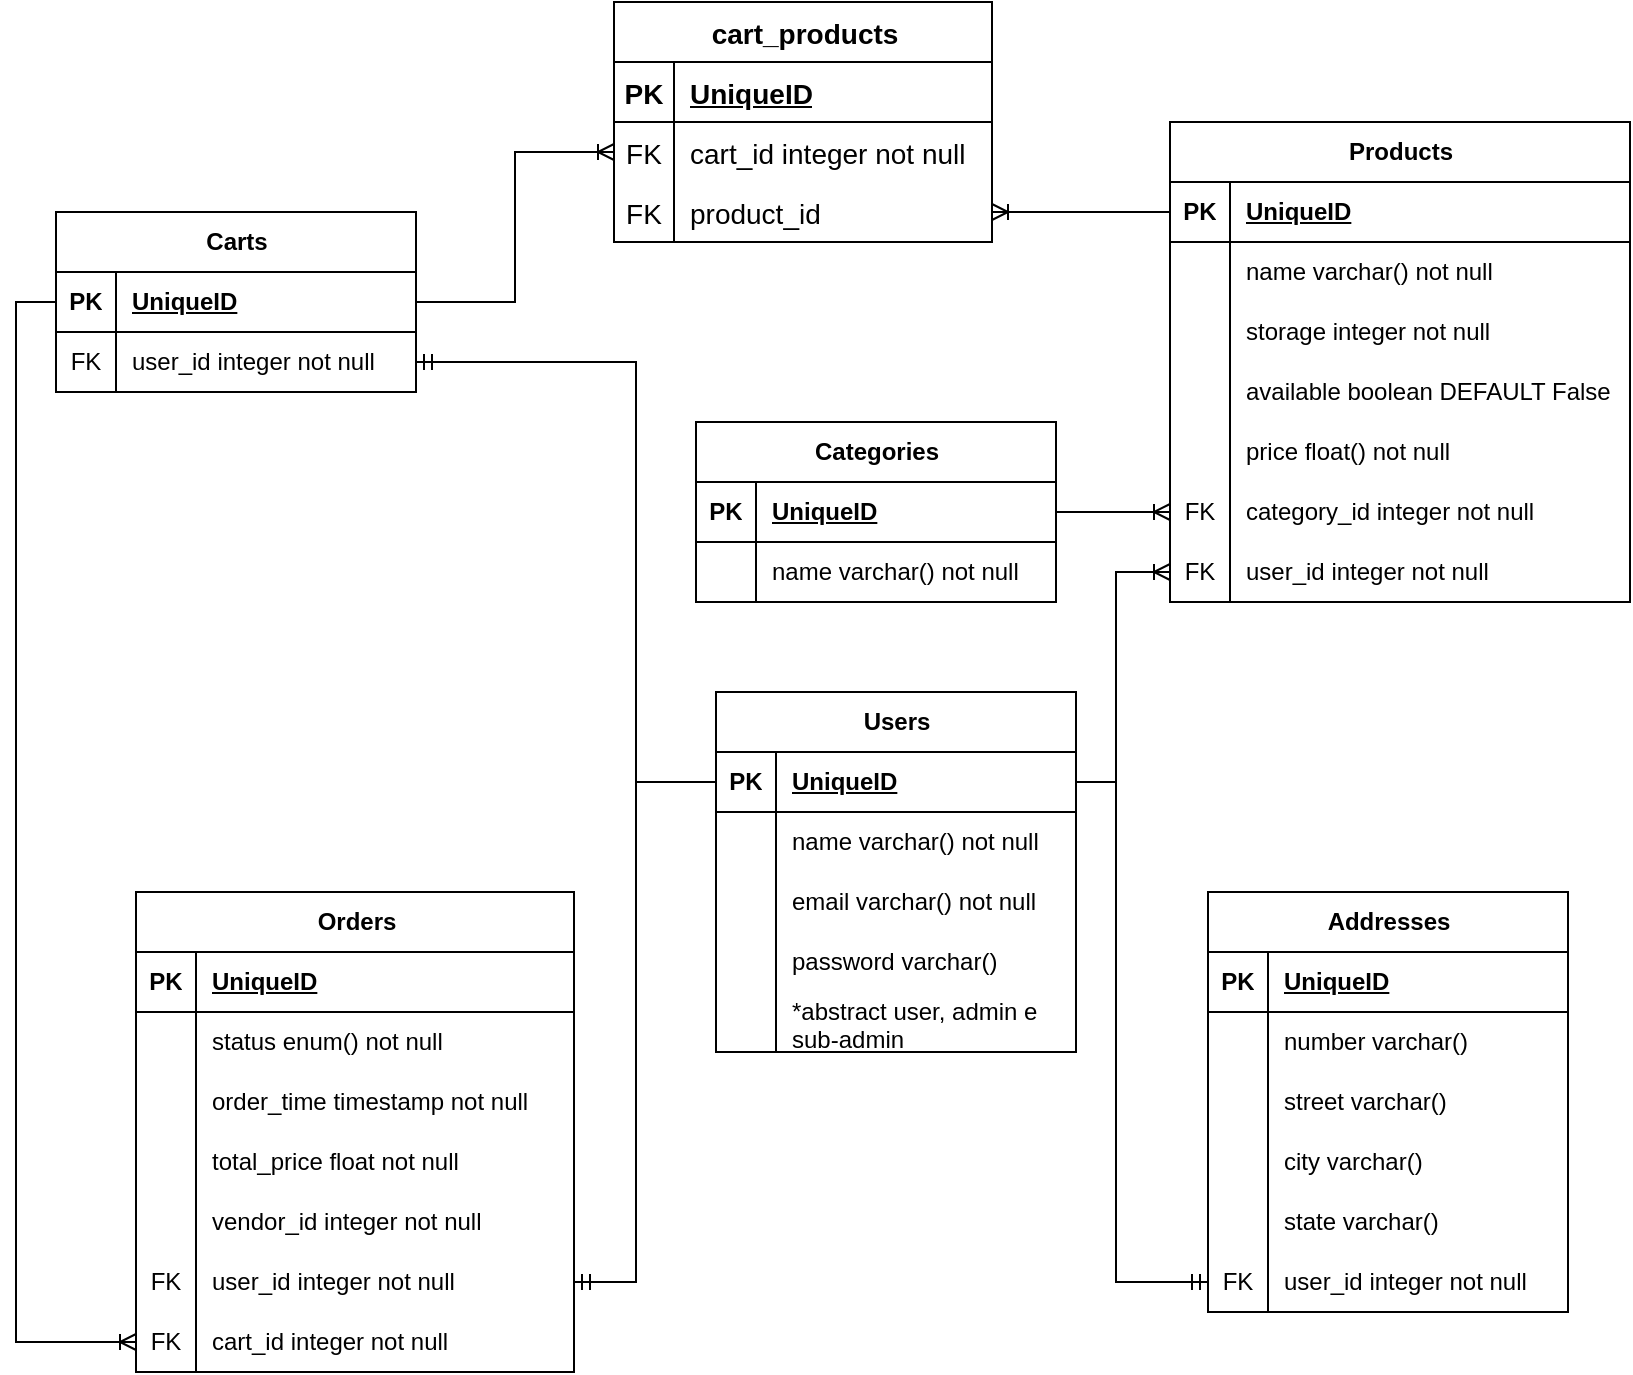 <mxfile version="21.2.7" type="device">
  <diagram name="Página-1" id="qVkABKUe5ZmZJh2U13EK">
    <mxGraphModel dx="1394" dy="766" grid="1" gridSize="10" guides="1" tooltips="1" connect="1" arrows="1" fold="1" page="1" pageScale="1" pageWidth="827" pageHeight="1169" math="0" shadow="0">
      <root>
        <mxCell id="0" />
        <mxCell id="1" parent="0" />
        <mxCell id="4LNvfwL8H2unWE9mt-bI-2" value="Carts" style="shape=table;startSize=30;container=1;collapsible=1;childLayout=tableLayout;fixedRows=1;rowLines=0;fontStyle=1;align=center;resizeLast=1;html=1;" parent="1" vertex="1">
          <mxGeometry x="40" y="210" width="180" height="90" as="geometry">
            <mxRectangle x="50" y="80" width="60" height="30" as="alternateBounds" />
          </mxGeometry>
        </mxCell>
        <mxCell id="4LNvfwL8H2unWE9mt-bI-3" value="" style="shape=tableRow;horizontal=0;startSize=0;swimlaneHead=0;swimlaneBody=0;fillColor=none;collapsible=0;dropTarget=0;points=[[0,0.5],[1,0.5]];portConstraint=eastwest;top=0;left=0;right=0;bottom=1;" parent="4LNvfwL8H2unWE9mt-bI-2" vertex="1">
          <mxGeometry y="30" width="180" height="30" as="geometry" />
        </mxCell>
        <mxCell id="4LNvfwL8H2unWE9mt-bI-4" value="PK" style="shape=partialRectangle;connectable=0;fillColor=none;top=0;left=0;bottom=0;right=0;fontStyle=1;overflow=hidden;whiteSpace=wrap;html=1;" parent="4LNvfwL8H2unWE9mt-bI-3" vertex="1">
          <mxGeometry width="30" height="30" as="geometry">
            <mxRectangle width="30" height="30" as="alternateBounds" />
          </mxGeometry>
        </mxCell>
        <mxCell id="4LNvfwL8H2unWE9mt-bI-5" value="UniqueID" style="shape=partialRectangle;connectable=0;fillColor=none;top=0;left=0;bottom=0;right=0;align=left;spacingLeft=6;fontStyle=5;overflow=hidden;whiteSpace=wrap;html=1;" parent="4LNvfwL8H2unWE9mt-bI-3" vertex="1">
          <mxGeometry x="30" width="150" height="30" as="geometry">
            <mxRectangle width="150" height="30" as="alternateBounds" />
          </mxGeometry>
        </mxCell>
        <mxCell id="4LNvfwL8H2unWE9mt-bI-9" value="" style="shape=tableRow;horizontal=0;startSize=0;swimlaneHead=0;swimlaneBody=0;fillColor=none;collapsible=0;dropTarget=0;points=[[0,0.5],[1,0.5]];portConstraint=eastwest;top=0;left=0;right=0;bottom=0;" parent="4LNvfwL8H2unWE9mt-bI-2" vertex="1">
          <mxGeometry y="60" width="180" height="30" as="geometry" />
        </mxCell>
        <mxCell id="4LNvfwL8H2unWE9mt-bI-10" value="FK" style="shape=partialRectangle;connectable=0;fillColor=none;top=0;left=0;bottom=0;right=0;editable=1;overflow=hidden;whiteSpace=wrap;html=1;" parent="4LNvfwL8H2unWE9mt-bI-9" vertex="1">
          <mxGeometry width="30" height="30" as="geometry">
            <mxRectangle width="30" height="30" as="alternateBounds" />
          </mxGeometry>
        </mxCell>
        <mxCell id="4LNvfwL8H2unWE9mt-bI-11" value="user_id integer not null" style="shape=partialRectangle;connectable=0;fillColor=none;top=0;left=0;bottom=0;right=0;align=left;spacingLeft=6;overflow=hidden;whiteSpace=wrap;html=1;" parent="4LNvfwL8H2unWE9mt-bI-9" vertex="1">
          <mxGeometry x="30" width="150" height="30" as="geometry">
            <mxRectangle width="150" height="30" as="alternateBounds" />
          </mxGeometry>
        </mxCell>
        <mxCell id="4LNvfwL8H2unWE9mt-bI-15" value="Products" style="shape=table;startSize=30;container=1;collapsible=1;childLayout=tableLayout;fixedRows=1;rowLines=0;fontStyle=1;align=center;resizeLast=1;html=1;" parent="1" vertex="1">
          <mxGeometry x="597" y="165" width="230" height="240" as="geometry">
            <mxRectangle x="599" y="30" width="90" height="30" as="alternateBounds" />
          </mxGeometry>
        </mxCell>
        <mxCell id="4LNvfwL8H2unWE9mt-bI-16" value="" style="shape=tableRow;horizontal=0;startSize=0;swimlaneHead=0;swimlaneBody=0;fillColor=none;collapsible=0;dropTarget=0;points=[[0,0.5],[1,0.5]];portConstraint=eastwest;top=0;left=0;right=0;bottom=1;" parent="4LNvfwL8H2unWE9mt-bI-15" vertex="1">
          <mxGeometry y="30" width="230" height="30" as="geometry" />
        </mxCell>
        <mxCell id="4LNvfwL8H2unWE9mt-bI-17" value="PK" style="shape=partialRectangle;connectable=0;fillColor=none;top=0;left=0;bottom=0;right=0;fontStyle=1;overflow=hidden;whiteSpace=wrap;html=1;" parent="4LNvfwL8H2unWE9mt-bI-16" vertex="1">
          <mxGeometry width="30" height="30" as="geometry">
            <mxRectangle width="30" height="30" as="alternateBounds" />
          </mxGeometry>
        </mxCell>
        <mxCell id="4LNvfwL8H2unWE9mt-bI-18" value="UniqueID" style="shape=partialRectangle;connectable=0;fillColor=none;top=0;left=0;bottom=0;right=0;align=left;spacingLeft=6;fontStyle=5;overflow=hidden;whiteSpace=wrap;html=1;" parent="4LNvfwL8H2unWE9mt-bI-16" vertex="1">
          <mxGeometry x="30" width="200" height="30" as="geometry">
            <mxRectangle width="200" height="30" as="alternateBounds" />
          </mxGeometry>
        </mxCell>
        <mxCell id="4LNvfwL8H2unWE9mt-bI-19" value="" style="shape=tableRow;horizontal=0;startSize=0;swimlaneHead=0;swimlaneBody=0;fillColor=none;collapsible=0;dropTarget=0;points=[[0,0.5],[1,0.5]];portConstraint=eastwest;top=0;left=0;right=0;bottom=0;" parent="4LNvfwL8H2unWE9mt-bI-15" vertex="1">
          <mxGeometry y="60" width="230" height="30" as="geometry" />
        </mxCell>
        <mxCell id="4LNvfwL8H2unWE9mt-bI-20" value="" style="shape=partialRectangle;connectable=0;fillColor=none;top=0;left=0;bottom=0;right=0;editable=1;overflow=hidden;whiteSpace=wrap;html=1;" parent="4LNvfwL8H2unWE9mt-bI-19" vertex="1">
          <mxGeometry width="30" height="30" as="geometry">
            <mxRectangle width="30" height="30" as="alternateBounds" />
          </mxGeometry>
        </mxCell>
        <mxCell id="4LNvfwL8H2unWE9mt-bI-21" value="name varchar() not null" style="shape=partialRectangle;connectable=0;fillColor=none;top=0;left=0;bottom=0;right=0;align=left;spacingLeft=6;overflow=hidden;whiteSpace=wrap;html=1;" parent="4LNvfwL8H2unWE9mt-bI-19" vertex="1">
          <mxGeometry x="30" width="200" height="30" as="geometry">
            <mxRectangle width="200" height="30" as="alternateBounds" />
          </mxGeometry>
        </mxCell>
        <mxCell id="4LNvfwL8H2unWE9mt-bI-25" value="" style="shape=tableRow;horizontal=0;startSize=0;swimlaneHead=0;swimlaneBody=0;fillColor=none;collapsible=0;dropTarget=0;points=[[0,0.5],[1,0.5]];portConstraint=eastwest;top=0;left=0;right=0;bottom=0;" parent="4LNvfwL8H2unWE9mt-bI-15" vertex="1">
          <mxGeometry y="90" width="230" height="30" as="geometry" />
        </mxCell>
        <mxCell id="4LNvfwL8H2unWE9mt-bI-26" value="" style="shape=partialRectangle;connectable=0;fillColor=none;top=0;left=0;bottom=0;right=0;editable=1;overflow=hidden;whiteSpace=wrap;html=1;" parent="4LNvfwL8H2unWE9mt-bI-25" vertex="1">
          <mxGeometry width="30" height="30" as="geometry">
            <mxRectangle width="30" height="30" as="alternateBounds" />
          </mxGeometry>
        </mxCell>
        <mxCell id="4LNvfwL8H2unWE9mt-bI-27" value="storage integer not null" style="shape=partialRectangle;connectable=0;fillColor=none;top=0;left=0;bottom=0;right=0;align=left;spacingLeft=6;overflow=hidden;whiteSpace=wrap;html=1;" parent="4LNvfwL8H2unWE9mt-bI-25" vertex="1">
          <mxGeometry x="30" width="200" height="30" as="geometry">
            <mxRectangle width="200" height="30" as="alternateBounds" />
          </mxGeometry>
        </mxCell>
        <mxCell id="4LNvfwL8H2unWE9mt-bI-96" value="" style="shape=tableRow;horizontal=0;startSize=0;swimlaneHead=0;swimlaneBody=0;fillColor=none;collapsible=0;dropTarget=0;points=[[0,0.5],[1,0.5]];portConstraint=eastwest;top=0;left=0;right=0;bottom=0;" parent="4LNvfwL8H2unWE9mt-bI-15" vertex="1">
          <mxGeometry y="120" width="230" height="30" as="geometry" />
        </mxCell>
        <mxCell id="4LNvfwL8H2unWE9mt-bI-97" value="" style="shape=partialRectangle;connectable=0;fillColor=none;top=0;left=0;bottom=0;right=0;editable=1;overflow=hidden;whiteSpace=wrap;html=1;" parent="4LNvfwL8H2unWE9mt-bI-96" vertex="1">
          <mxGeometry width="30" height="30" as="geometry">
            <mxRectangle width="30" height="30" as="alternateBounds" />
          </mxGeometry>
        </mxCell>
        <mxCell id="4LNvfwL8H2unWE9mt-bI-98" value="available boolean DEFAULT False" style="shape=partialRectangle;connectable=0;fillColor=none;top=0;left=0;bottom=0;right=0;align=left;spacingLeft=6;overflow=hidden;whiteSpace=wrap;html=1;" parent="4LNvfwL8H2unWE9mt-bI-96" vertex="1">
          <mxGeometry x="30" width="200" height="30" as="geometry">
            <mxRectangle width="200" height="30" as="alternateBounds" />
          </mxGeometry>
        </mxCell>
        <mxCell id="4LNvfwL8H2unWE9mt-bI-149" value="" style="shape=tableRow;horizontal=0;startSize=0;swimlaneHead=0;swimlaneBody=0;fillColor=none;collapsible=0;dropTarget=0;points=[[0,0.5],[1,0.5]];portConstraint=eastwest;top=0;left=0;right=0;bottom=0;" parent="4LNvfwL8H2unWE9mt-bI-15" vertex="1">
          <mxGeometry y="150" width="230" height="30" as="geometry" />
        </mxCell>
        <mxCell id="4LNvfwL8H2unWE9mt-bI-150" value="" style="shape=partialRectangle;connectable=0;fillColor=none;top=0;left=0;bottom=0;right=0;editable=1;overflow=hidden;whiteSpace=wrap;html=1;" parent="4LNvfwL8H2unWE9mt-bI-149" vertex="1">
          <mxGeometry width="30" height="30" as="geometry">
            <mxRectangle width="30" height="30" as="alternateBounds" />
          </mxGeometry>
        </mxCell>
        <mxCell id="4LNvfwL8H2unWE9mt-bI-151" value="price float() not null" style="shape=partialRectangle;connectable=0;fillColor=none;top=0;left=0;bottom=0;right=0;align=left;spacingLeft=6;overflow=hidden;whiteSpace=wrap;html=1;" parent="4LNvfwL8H2unWE9mt-bI-149" vertex="1">
          <mxGeometry x="30" width="200" height="30" as="geometry">
            <mxRectangle width="200" height="30" as="alternateBounds" />
          </mxGeometry>
        </mxCell>
        <mxCell id="4LNvfwL8H2unWE9mt-bI-22" value="" style="shape=tableRow;horizontal=0;startSize=0;swimlaneHead=0;swimlaneBody=0;fillColor=none;collapsible=0;dropTarget=0;points=[[0,0.5],[1,0.5]];portConstraint=eastwest;top=0;left=0;right=0;bottom=0;" parent="4LNvfwL8H2unWE9mt-bI-15" vertex="1">
          <mxGeometry y="180" width="230" height="30" as="geometry" />
        </mxCell>
        <mxCell id="4LNvfwL8H2unWE9mt-bI-23" value="FK" style="shape=partialRectangle;connectable=0;fillColor=none;top=0;left=0;bottom=0;right=0;editable=1;overflow=hidden;whiteSpace=wrap;html=1;" parent="4LNvfwL8H2unWE9mt-bI-22" vertex="1">
          <mxGeometry width="30" height="30" as="geometry">
            <mxRectangle width="30" height="30" as="alternateBounds" />
          </mxGeometry>
        </mxCell>
        <mxCell id="4LNvfwL8H2unWE9mt-bI-24" value="category_id integer not null" style="shape=partialRectangle;connectable=0;fillColor=none;top=0;left=0;bottom=0;right=0;align=left;spacingLeft=6;overflow=hidden;whiteSpace=wrap;html=1;" parent="4LNvfwL8H2unWE9mt-bI-22" vertex="1">
          <mxGeometry x="30" width="200" height="30" as="geometry">
            <mxRectangle width="200" height="30" as="alternateBounds" />
          </mxGeometry>
        </mxCell>
        <mxCell id="4LNvfwL8H2unWE9mt-bI-102" value="" style="shape=tableRow;horizontal=0;startSize=0;swimlaneHead=0;swimlaneBody=0;fillColor=none;collapsible=0;dropTarget=0;points=[[0,0.5],[1,0.5]];portConstraint=eastwest;top=0;left=0;right=0;bottom=0;" parent="4LNvfwL8H2unWE9mt-bI-15" vertex="1">
          <mxGeometry y="210" width="230" height="30" as="geometry" />
        </mxCell>
        <mxCell id="4LNvfwL8H2unWE9mt-bI-103" value="FK" style="shape=partialRectangle;connectable=0;fillColor=none;top=0;left=0;bottom=0;right=0;editable=1;overflow=hidden;whiteSpace=wrap;html=1;" parent="4LNvfwL8H2unWE9mt-bI-102" vertex="1">
          <mxGeometry width="30" height="30" as="geometry">
            <mxRectangle width="30" height="30" as="alternateBounds" />
          </mxGeometry>
        </mxCell>
        <mxCell id="4LNvfwL8H2unWE9mt-bI-104" value="user_id integer not null" style="shape=partialRectangle;connectable=0;fillColor=none;top=0;left=0;bottom=0;right=0;align=left;spacingLeft=6;overflow=hidden;whiteSpace=wrap;html=1;" parent="4LNvfwL8H2unWE9mt-bI-102" vertex="1">
          <mxGeometry x="30" width="200" height="30" as="geometry">
            <mxRectangle width="200" height="30" as="alternateBounds" />
          </mxGeometry>
        </mxCell>
        <mxCell id="4LNvfwL8H2unWE9mt-bI-28" value="Orders" style="shape=table;startSize=30;container=1;collapsible=1;childLayout=tableLayout;fixedRows=1;rowLines=0;fontStyle=1;align=center;resizeLast=1;html=1;" parent="1" vertex="1">
          <mxGeometry x="80" y="550" width="219" height="240" as="geometry" />
        </mxCell>
        <mxCell id="4LNvfwL8H2unWE9mt-bI-29" value="" style="shape=tableRow;horizontal=0;startSize=0;swimlaneHead=0;swimlaneBody=0;fillColor=none;collapsible=0;dropTarget=0;points=[[0,0.5],[1,0.5]];portConstraint=eastwest;top=0;left=0;right=0;bottom=1;" parent="4LNvfwL8H2unWE9mt-bI-28" vertex="1">
          <mxGeometry y="30" width="219" height="30" as="geometry" />
        </mxCell>
        <mxCell id="4LNvfwL8H2unWE9mt-bI-30" value="PK" style="shape=partialRectangle;connectable=0;fillColor=none;top=0;left=0;bottom=0;right=0;fontStyle=1;overflow=hidden;whiteSpace=wrap;html=1;" parent="4LNvfwL8H2unWE9mt-bI-29" vertex="1">
          <mxGeometry width="30" height="30" as="geometry">
            <mxRectangle width="30" height="30" as="alternateBounds" />
          </mxGeometry>
        </mxCell>
        <mxCell id="4LNvfwL8H2unWE9mt-bI-31" value="UniqueID" style="shape=partialRectangle;connectable=0;fillColor=none;top=0;left=0;bottom=0;right=0;align=left;spacingLeft=6;fontStyle=5;overflow=hidden;whiteSpace=wrap;html=1;" parent="4LNvfwL8H2unWE9mt-bI-29" vertex="1">
          <mxGeometry x="30" width="189" height="30" as="geometry">
            <mxRectangle width="189" height="30" as="alternateBounds" />
          </mxGeometry>
        </mxCell>
        <mxCell id="4LNvfwL8H2unWE9mt-bI-32" value="" style="shape=tableRow;horizontal=0;startSize=0;swimlaneHead=0;swimlaneBody=0;fillColor=none;collapsible=0;dropTarget=0;points=[[0,0.5],[1,0.5]];portConstraint=eastwest;top=0;left=0;right=0;bottom=0;" parent="4LNvfwL8H2unWE9mt-bI-28" vertex="1">
          <mxGeometry y="60" width="219" height="30" as="geometry" />
        </mxCell>
        <mxCell id="4LNvfwL8H2unWE9mt-bI-33" value="" style="shape=partialRectangle;connectable=0;fillColor=none;top=0;left=0;bottom=0;right=0;editable=1;overflow=hidden;whiteSpace=wrap;html=1;" parent="4LNvfwL8H2unWE9mt-bI-32" vertex="1">
          <mxGeometry width="30" height="30" as="geometry">
            <mxRectangle width="30" height="30" as="alternateBounds" />
          </mxGeometry>
        </mxCell>
        <mxCell id="4LNvfwL8H2unWE9mt-bI-34" value="status enum() not null" style="shape=partialRectangle;connectable=0;fillColor=none;top=0;left=0;bottom=0;right=0;align=left;spacingLeft=6;overflow=hidden;whiteSpace=wrap;html=1;" parent="4LNvfwL8H2unWE9mt-bI-32" vertex="1">
          <mxGeometry x="30" width="189" height="30" as="geometry">
            <mxRectangle width="189" height="30" as="alternateBounds" />
          </mxGeometry>
        </mxCell>
        <mxCell id="4LNvfwL8H2unWE9mt-bI-35" value="" style="shape=tableRow;horizontal=0;startSize=0;swimlaneHead=0;swimlaneBody=0;fillColor=none;collapsible=0;dropTarget=0;points=[[0,0.5],[1,0.5]];portConstraint=eastwest;top=0;left=0;right=0;bottom=0;" parent="4LNvfwL8H2unWE9mt-bI-28" vertex="1">
          <mxGeometry y="90" width="219" height="30" as="geometry" />
        </mxCell>
        <mxCell id="4LNvfwL8H2unWE9mt-bI-36" value="" style="shape=partialRectangle;connectable=0;fillColor=none;top=0;left=0;bottom=0;right=0;editable=1;overflow=hidden;whiteSpace=wrap;html=1;" parent="4LNvfwL8H2unWE9mt-bI-35" vertex="1">
          <mxGeometry width="30" height="30" as="geometry">
            <mxRectangle width="30" height="30" as="alternateBounds" />
          </mxGeometry>
        </mxCell>
        <mxCell id="4LNvfwL8H2unWE9mt-bI-37" value="order_time timestamp not null" style="shape=partialRectangle;connectable=0;fillColor=none;top=0;left=0;bottom=0;right=0;align=left;spacingLeft=6;overflow=hidden;whiteSpace=wrap;html=1;" parent="4LNvfwL8H2unWE9mt-bI-35" vertex="1">
          <mxGeometry x="30" width="189" height="30" as="geometry">
            <mxRectangle width="189" height="30" as="alternateBounds" />
          </mxGeometry>
        </mxCell>
        <mxCell id="4LNvfwL8H2unWE9mt-bI-173" value="" style="shape=tableRow;horizontal=0;startSize=0;swimlaneHead=0;swimlaneBody=0;fillColor=none;collapsible=0;dropTarget=0;points=[[0,0.5],[1,0.5]];portConstraint=eastwest;top=0;left=0;right=0;bottom=0;" parent="4LNvfwL8H2unWE9mt-bI-28" vertex="1">
          <mxGeometry y="120" width="219" height="30" as="geometry" />
        </mxCell>
        <mxCell id="4LNvfwL8H2unWE9mt-bI-174" value="" style="shape=partialRectangle;connectable=0;fillColor=none;top=0;left=0;bottom=0;right=0;editable=1;overflow=hidden;whiteSpace=wrap;html=1;" parent="4LNvfwL8H2unWE9mt-bI-173" vertex="1">
          <mxGeometry width="30" height="30" as="geometry">
            <mxRectangle width="30" height="30" as="alternateBounds" />
          </mxGeometry>
        </mxCell>
        <mxCell id="4LNvfwL8H2unWE9mt-bI-175" value="total_price float not null" style="shape=partialRectangle;connectable=0;fillColor=none;top=0;left=0;bottom=0;right=0;align=left;spacingLeft=6;overflow=hidden;whiteSpace=wrap;html=1;" parent="4LNvfwL8H2unWE9mt-bI-173" vertex="1">
          <mxGeometry x="30" width="189" height="30" as="geometry">
            <mxRectangle width="189" height="30" as="alternateBounds" />
          </mxGeometry>
        </mxCell>
        <mxCell id="o-bHD9_igxYjmo5fGDwT-9" style="shape=tableRow;horizontal=0;startSize=0;swimlaneHead=0;swimlaneBody=0;fillColor=none;collapsible=0;dropTarget=0;points=[[0,0.5],[1,0.5]];portConstraint=eastwest;top=0;left=0;right=0;bottom=0;" vertex="1" parent="4LNvfwL8H2unWE9mt-bI-28">
          <mxGeometry y="150" width="219" height="30" as="geometry" />
        </mxCell>
        <mxCell id="o-bHD9_igxYjmo5fGDwT-10" style="shape=partialRectangle;connectable=0;fillColor=none;top=0;left=0;bottom=0;right=0;editable=1;overflow=hidden;whiteSpace=wrap;html=1;" vertex="1" parent="o-bHD9_igxYjmo5fGDwT-9">
          <mxGeometry width="30" height="30" as="geometry">
            <mxRectangle width="30" height="30" as="alternateBounds" />
          </mxGeometry>
        </mxCell>
        <mxCell id="o-bHD9_igxYjmo5fGDwT-11" value="vendor_id integer not null" style="shape=partialRectangle;connectable=0;fillColor=none;top=0;left=0;bottom=0;right=0;align=left;spacingLeft=6;overflow=hidden;whiteSpace=wrap;html=1;" vertex="1" parent="o-bHD9_igxYjmo5fGDwT-9">
          <mxGeometry x="30" width="189" height="30" as="geometry">
            <mxRectangle width="189" height="30" as="alternateBounds" />
          </mxGeometry>
        </mxCell>
        <mxCell id="4LNvfwL8H2unWE9mt-bI-38" value="" style="shape=tableRow;horizontal=0;startSize=0;swimlaneHead=0;swimlaneBody=0;fillColor=none;collapsible=0;dropTarget=0;points=[[0,0.5],[1,0.5]];portConstraint=eastwest;top=0;left=0;right=0;bottom=0;" parent="4LNvfwL8H2unWE9mt-bI-28" vertex="1">
          <mxGeometry y="180" width="219" height="30" as="geometry" />
        </mxCell>
        <mxCell id="4LNvfwL8H2unWE9mt-bI-39" value="FK" style="shape=partialRectangle;connectable=0;fillColor=none;top=0;left=0;bottom=0;right=0;editable=1;overflow=hidden;whiteSpace=wrap;html=1;" parent="4LNvfwL8H2unWE9mt-bI-38" vertex="1">
          <mxGeometry width="30" height="30" as="geometry">
            <mxRectangle width="30" height="30" as="alternateBounds" />
          </mxGeometry>
        </mxCell>
        <mxCell id="4LNvfwL8H2unWE9mt-bI-40" value="user_id integer not null" style="shape=partialRectangle;connectable=0;fillColor=none;top=0;left=0;bottom=0;right=0;align=left;spacingLeft=6;overflow=hidden;whiteSpace=wrap;html=1;" parent="4LNvfwL8H2unWE9mt-bI-38" vertex="1">
          <mxGeometry x="30" width="189" height="30" as="geometry">
            <mxRectangle width="189" height="30" as="alternateBounds" />
          </mxGeometry>
        </mxCell>
        <mxCell id="4LNvfwL8H2unWE9mt-bI-156" value="" style="shape=tableRow;horizontal=0;startSize=0;swimlaneHead=0;swimlaneBody=0;fillColor=none;collapsible=0;dropTarget=0;points=[[0,0.5],[1,0.5]];portConstraint=eastwest;top=0;left=0;right=0;bottom=0;" parent="4LNvfwL8H2unWE9mt-bI-28" vertex="1">
          <mxGeometry y="210" width="219" height="30" as="geometry" />
        </mxCell>
        <mxCell id="4LNvfwL8H2unWE9mt-bI-157" value="FK" style="shape=partialRectangle;connectable=0;fillColor=none;top=0;left=0;bottom=0;right=0;editable=1;overflow=hidden;whiteSpace=wrap;html=1;" parent="4LNvfwL8H2unWE9mt-bI-156" vertex="1">
          <mxGeometry width="30" height="30" as="geometry">
            <mxRectangle width="30" height="30" as="alternateBounds" />
          </mxGeometry>
        </mxCell>
        <mxCell id="4LNvfwL8H2unWE9mt-bI-158" value="cart_id integer not null" style="shape=partialRectangle;connectable=0;fillColor=none;top=0;left=0;bottom=0;right=0;align=left;spacingLeft=6;overflow=hidden;whiteSpace=wrap;html=1;" parent="4LNvfwL8H2unWE9mt-bI-156" vertex="1">
          <mxGeometry x="30" width="189" height="30" as="geometry">
            <mxRectangle width="189" height="30" as="alternateBounds" />
          </mxGeometry>
        </mxCell>
        <mxCell id="4LNvfwL8H2unWE9mt-bI-54" value="Addresses" style="shape=table;startSize=30;container=1;collapsible=1;childLayout=tableLayout;fixedRows=1;rowLines=0;fontStyle=1;align=center;resizeLast=1;html=1;" parent="1" vertex="1">
          <mxGeometry x="616" y="550" width="180" height="210" as="geometry">
            <mxRectangle x="600" y="290" width="90" height="30" as="alternateBounds" />
          </mxGeometry>
        </mxCell>
        <mxCell id="4LNvfwL8H2unWE9mt-bI-55" value="" style="shape=tableRow;horizontal=0;startSize=0;swimlaneHead=0;swimlaneBody=0;fillColor=none;collapsible=0;dropTarget=0;points=[[0,0.5],[1,0.5]];portConstraint=eastwest;top=0;left=0;right=0;bottom=1;" parent="4LNvfwL8H2unWE9mt-bI-54" vertex="1">
          <mxGeometry y="30" width="180" height="30" as="geometry" />
        </mxCell>
        <mxCell id="4LNvfwL8H2unWE9mt-bI-56" value="PK" style="shape=partialRectangle;connectable=0;fillColor=none;top=0;left=0;bottom=0;right=0;fontStyle=1;overflow=hidden;whiteSpace=wrap;html=1;" parent="4LNvfwL8H2unWE9mt-bI-55" vertex="1">
          <mxGeometry width="30" height="30" as="geometry">
            <mxRectangle width="30" height="30" as="alternateBounds" />
          </mxGeometry>
        </mxCell>
        <mxCell id="4LNvfwL8H2unWE9mt-bI-57" value="UniqueID" style="shape=partialRectangle;connectable=0;fillColor=none;top=0;left=0;bottom=0;right=0;align=left;spacingLeft=6;fontStyle=5;overflow=hidden;whiteSpace=wrap;html=1;" parent="4LNvfwL8H2unWE9mt-bI-55" vertex="1">
          <mxGeometry x="30" width="150" height="30" as="geometry">
            <mxRectangle width="150" height="30" as="alternateBounds" />
          </mxGeometry>
        </mxCell>
        <mxCell id="4LNvfwL8H2unWE9mt-bI-58" value="" style="shape=tableRow;horizontal=0;startSize=0;swimlaneHead=0;swimlaneBody=0;fillColor=none;collapsible=0;dropTarget=0;points=[[0,0.5],[1,0.5]];portConstraint=eastwest;top=0;left=0;right=0;bottom=0;" parent="4LNvfwL8H2unWE9mt-bI-54" vertex="1">
          <mxGeometry y="60" width="180" height="30" as="geometry" />
        </mxCell>
        <mxCell id="4LNvfwL8H2unWE9mt-bI-59" value="" style="shape=partialRectangle;connectable=0;fillColor=none;top=0;left=0;bottom=0;right=0;editable=1;overflow=hidden;whiteSpace=wrap;html=1;" parent="4LNvfwL8H2unWE9mt-bI-58" vertex="1">
          <mxGeometry width="30" height="30" as="geometry">
            <mxRectangle width="30" height="30" as="alternateBounds" />
          </mxGeometry>
        </mxCell>
        <mxCell id="4LNvfwL8H2unWE9mt-bI-60" value="number varchar()" style="shape=partialRectangle;connectable=0;fillColor=none;top=0;left=0;bottom=0;right=0;align=left;spacingLeft=6;overflow=hidden;whiteSpace=wrap;html=1;" parent="4LNvfwL8H2unWE9mt-bI-58" vertex="1">
          <mxGeometry x="30" width="150" height="30" as="geometry">
            <mxRectangle width="150" height="30" as="alternateBounds" />
          </mxGeometry>
        </mxCell>
        <mxCell id="4LNvfwL8H2unWE9mt-bI-160" value="" style="shape=tableRow;horizontal=0;startSize=0;swimlaneHead=0;swimlaneBody=0;fillColor=none;collapsible=0;dropTarget=0;points=[[0,0.5],[1,0.5]];portConstraint=eastwest;top=0;left=0;right=0;bottom=0;" parent="4LNvfwL8H2unWE9mt-bI-54" vertex="1">
          <mxGeometry y="90" width="180" height="30" as="geometry" />
        </mxCell>
        <mxCell id="4LNvfwL8H2unWE9mt-bI-161" value="" style="shape=partialRectangle;connectable=0;fillColor=none;top=0;left=0;bottom=0;right=0;editable=1;overflow=hidden;whiteSpace=wrap;html=1;" parent="4LNvfwL8H2unWE9mt-bI-160" vertex="1">
          <mxGeometry width="30" height="30" as="geometry">
            <mxRectangle width="30" height="30" as="alternateBounds" />
          </mxGeometry>
        </mxCell>
        <mxCell id="4LNvfwL8H2unWE9mt-bI-162" value="street varchar()" style="shape=partialRectangle;connectable=0;fillColor=none;top=0;left=0;bottom=0;right=0;align=left;spacingLeft=6;overflow=hidden;whiteSpace=wrap;html=1;" parent="4LNvfwL8H2unWE9mt-bI-160" vertex="1">
          <mxGeometry x="30" width="150" height="30" as="geometry">
            <mxRectangle width="150" height="30" as="alternateBounds" />
          </mxGeometry>
        </mxCell>
        <mxCell id="4LNvfwL8H2unWE9mt-bI-163" value="" style="shape=tableRow;horizontal=0;startSize=0;swimlaneHead=0;swimlaneBody=0;fillColor=none;collapsible=0;dropTarget=0;points=[[0,0.5],[1,0.5]];portConstraint=eastwest;top=0;left=0;right=0;bottom=0;" parent="4LNvfwL8H2unWE9mt-bI-54" vertex="1">
          <mxGeometry y="120" width="180" height="30" as="geometry" />
        </mxCell>
        <mxCell id="4LNvfwL8H2unWE9mt-bI-164" value="" style="shape=partialRectangle;connectable=0;fillColor=none;top=0;left=0;bottom=0;right=0;editable=1;overflow=hidden;whiteSpace=wrap;html=1;" parent="4LNvfwL8H2unWE9mt-bI-163" vertex="1">
          <mxGeometry width="30" height="30" as="geometry">
            <mxRectangle width="30" height="30" as="alternateBounds" />
          </mxGeometry>
        </mxCell>
        <mxCell id="4LNvfwL8H2unWE9mt-bI-165" value="city varchar()" style="shape=partialRectangle;connectable=0;fillColor=none;top=0;left=0;bottom=0;right=0;align=left;spacingLeft=6;overflow=hidden;whiteSpace=wrap;html=1;" parent="4LNvfwL8H2unWE9mt-bI-163" vertex="1">
          <mxGeometry x="30" width="150" height="30" as="geometry">
            <mxRectangle width="150" height="30" as="alternateBounds" />
          </mxGeometry>
        </mxCell>
        <mxCell id="yl1B_cBtS9CMbBuyNc7Z-16" value="" style="shape=tableRow;horizontal=0;startSize=0;swimlaneHead=0;swimlaneBody=0;fillColor=none;collapsible=0;dropTarget=0;points=[[0,0.5],[1,0.5]];portConstraint=eastwest;top=0;left=0;right=0;bottom=0;" parent="4LNvfwL8H2unWE9mt-bI-54" vertex="1">
          <mxGeometry y="150" width="180" height="30" as="geometry" />
        </mxCell>
        <mxCell id="yl1B_cBtS9CMbBuyNc7Z-17" value="" style="shape=partialRectangle;connectable=0;fillColor=none;top=0;left=0;bottom=0;right=0;editable=1;overflow=hidden;whiteSpace=wrap;html=1;" parent="yl1B_cBtS9CMbBuyNc7Z-16" vertex="1">
          <mxGeometry width="30" height="30" as="geometry">
            <mxRectangle width="30" height="30" as="alternateBounds" />
          </mxGeometry>
        </mxCell>
        <mxCell id="yl1B_cBtS9CMbBuyNc7Z-18" value="state varchar()" style="shape=partialRectangle;connectable=0;fillColor=none;top=0;left=0;bottom=0;right=0;align=left;spacingLeft=6;overflow=hidden;whiteSpace=wrap;html=1;" parent="yl1B_cBtS9CMbBuyNc7Z-16" vertex="1">
          <mxGeometry x="30" width="150" height="30" as="geometry">
            <mxRectangle width="150" height="30" as="alternateBounds" />
          </mxGeometry>
        </mxCell>
        <mxCell id="4LNvfwL8H2unWE9mt-bI-61" value="" style="shape=tableRow;horizontal=0;startSize=0;swimlaneHead=0;swimlaneBody=0;fillColor=none;collapsible=0;dropTarget=0;points=[[0,0.5],[1,0.5]];portConstraint=eastwest;top=0;left=0;right=0;bottom=0;" parent="4LNvfwL8H2unWE9mt-bI-54" vertex="1">
          <mxGeometry y="180" width="180" height="30" as="geometry" />
        </mxCell>
        <mxCell id="4LNvfwL8H2unWE9mt-bI-62" value="FK" style="shape=partialRectangle;connectable=0;fillColor=none;top=0;left=0;bottom=0;right=0;editable=1;overflow=hidden;whiteSpace=wrap;html=1;" parent="4LNvfwL8H2unWE9mt-bI-61" vertex="1">
          <mxGeometry width="30" height="30" as="geometry">
            <mxRectangle width="30" height="30" as="alternateBounds" />
          </mxGeometry>
        </mxCell>
        <mxCell id="4LNvfwL8H2unWE9mt-bI-63" value="user_id integer not null" style="shape=partialRectangle;connectable=0;fillColor=none;top=0;left=0;bottom=0;right=0;align=left;spacingLeft=6;overflow=hidden;whiteSpace=wrap;html=1;" parent="4LNvfwL8H2unWE9mt-bI-61" vertex="1">
          <mxGeometry x="30" width="150" height="30" as="geometry">
            <mxRectangle width="150" height="30" as="alternateBounds" />
          </mxGeometry>
        </mxCell>
        <mxCell id="4LNvfwL8H2unWE9mt-bI-67" value="Users" style="shape=table;startSize=30;container=1;collapsible=1;childLayout=tableLayout;fixedRows=1;rowLines=0;fontStyle=1;align=center;resizeLast=1;html=1;" parent="1" vertex="1">
          <mxGeometry x="370" y="450" width="180" height="180" as="geometry">
            <mxRectangle x="350" y="230" width="70" height="30" as="alternateBounds" />
          </mxGeometry>
        </mxCell>
        <mxCell id="4LNvfwL8H2unWE9mt-bI-68" value="" style="shape=tableRow;horizontal=0;startSize=0;swimlaneHead=0;swimlaneBody=0;fillColor=none;collapsible=0;dropTarget=0;points=[[0,0.5],[1,0.5]];portConstraint=eastwest;top=0;left=0;right=0;bottom=1;" parent="4LNvfwL8H2unWE9mt-bI-67" vertex="1">
          <mxGeometry y="30" width="180" height="30" as="geometry" />
        </mxCell>
        <mxCell id="4LNvfwL8H2unWE9mt-bI-69" value="PK" style="shape=partialRectangle;connectable=0;fillColor=none;top=0;left=0;bottom=0;right=0;fontStyle=1;overflow=hidden;whiteSpace=wrap;html=1;" parent="4LNvfwL8H2unWE9mt-bI-68" vertex="1">
          <mxGeometry width="30" height="30" as="geometry">
            <mxRectangle width="30" height="30" as="alternateBounds" />
          </mxGeometry>
        </mxCell>
        <mxCell id="4LNvfwL8H2unWE9mt-bI-70" value="UniqueID" style="shape=partialRectangle;connectable=0;fillColor=none;top=0;left=0;bottom=0;right=0;align=left;spacingLeft=6;fontStyle=5;overflow=hidden;whiteSpace=wrap;html=1;" parent="4LNvfwL8H2unWE9mt-bI-68" vertex="1">
          <mxGeometry x="30" width="150" height="30" as="geometry">
            <mxRectangle width="150" height="30" as="alternateBounds" />
          </mxGeometry>
        </mxCell>
        <mxCell id="4LNvfwL8H2unWE9mt-bI-71" value="" style="shape=tableRow;horizontal=0;startSize=0;swimlaneHead=0;swimlaneBody=0;fillColor=none;collapsible=0;dropTarget=0;points=[[0,0.5],[1,0.5]];portConstraint=eastwest;top=0;left=0;right=0;bottom=0;" parent="4LNvfwL8H2unWE9mt-bI-67" vertex="1">
          <mxGeometry y="60" width="180" height="30" as="geometry" />
        </mxCell>
        <mxCell id="4LNvfwL8H2unWE9mt-bI-72" value="" style="shape=partialRectangle;connectable=0;fillColor=none;top=0;left=0;bottom=0;right=0;editable=1;overflow=hidden;whiteSpace=wrap;html=1;" parent="4LNvfwL8H2unWE9mt-bI-71" vertex="1">
          <mxGeometry width="30" height="30" as="geometry">
            <mxRectangle width="30" height="30" as="alternateBounds" />
          </mxGeometry>
        </mxCell>
        <mxCell id="4LNvfwL8H2unWE9mt-bI-73" value="name varchar() not null" style="shape=partialRectangle;connectable=0;fillColor=none;top=0;left=0;bottom=0;right=0;align=left;spacingLeft=6;overflow=hidden;whiteSpace=wrap;html=1;" parent="4LNvfwL8H2unWE9mt-bI-71" vertex="1">
          <mxGeometry x="30" width="150" height="30" as="geometry">
            <mxRectangle width="150" height="30" as="alternateBounds" />
          </mxGeometry>
        </mxCell>
        <mxCell id="4LNvfwL8H2unWE9mt-bI-74" value="" style="shape=tableRow;horizontal=0;startSize=0;swimlaneHead=0;swimlaneBody=0;fillColor=none;collapsible=0;dropTarget=0;points=[[0,0.5],[1,0.5]];portConstraint=eastwest;top=0;left=0;right=0;bottom=0;" parent="4LNvfwL8H2unWE9mt-bI-67" vertex="1">
          <mxGeometry y="90" width="180" height="30" as="geometry" />
        </mxCell>
        <mxCell id="4LNvfwL8H2unWE9mt-bI-75" value="" style="shape=partialRectangle;connectable=0;fillColor=none;top=0;left=0;bottom=0;right=0;editable=1;overflow=hidden;whiteSpace=wrap;html=1;" parent="4LNvfwL8H2unWE9mt-bI-74" vertex="1">
          <mxGeometry width="30" height="30" as="geometry">
            <mxRectangle width="30" height="30" as="alternateBounds" />
          </mxGeometry>
        </mxCell>
        <mxCell id="4LNvfwL8H2unWE9mt-bI-76" value="email varchar() not null" style="shape=partialRectangle;connectable=0;fillColor=none;top=0;left=0;bottom=0;right=0;align=left;spacingLeft=6;overflow=hidden;whiteSpace=wrap;html=1;" parent="4LNvfwL8H2unWE9mt-bI-74" vertex="1">
          <mxGeometry x="30" width="150" height="30" as="geometry">
            <mxRectangle width="150" height="30" as="alternateBounds" />
          </mxGeometry>
        </mxCell>
        <mxCell id="4LNvfwL8H2unWE9mt-bI-77" value="" style="shape=tableRow;horizontal=0;startSize=0;swimlaneHead=0;swimlaneBody=0;fillColor=none;collapsible=0;dropTarget=0;points=[[0,0.5],[1,0.5]];portConstraint=eastwest;top=0;left=0;right=0;bottom=0;" parent="4LNvfwL8H2unWE9mt-bI-67" vertex="1">
          <mxGeometry y="120" width="180" height="30" as="geometry" />
        </mxCell>
        <mxCell id="4LNvfwL8H2unWE9mt-bI-78" value="" style="shape=partialRectangle;connectable=0;fillColor=none;top=0;left=0;bottom=0;right=0;editable=1;overflow=hidden;whiteSpace=wrap;html=1;" parent="4LNvfwL8H2unWE9mt-bI-77" vertex="1">
          <mxGeometry width="30" height="30" as="geometry">
            <mxRectangle width="30" height="30" as="alternateBounds" />
          </mxGeometry>
        </mxCell>
        <mxCell id="4LNvfwL8H2unWE9mt-bI-79" value="password varchar()" style="shape=partialRectangle;connectable=0;fillColor=none;top=0;left=0;bottom=0;right=0;align=left;spacingLeft=6;overflow=hidden;whiteSpace=wrap;html=1;" parent="4LNvfwL8H2unWE9mt-bI-77" vertex="1">
          <mxGeometry x="30" width="150" height="30" as="geometry">
            <mxRectangle width="150" height="30" as="alternateBounds" />
          </mxGeometry>
        </mxCell>
        <mxCell id="4LNvfwL8H2unWE9mt-bI-111" value="" style="shape=tableRow;horizontal=0;startSize=0;swimlaneHead=0;swimlaneBody=0;fillColor=none;collapsible=0;dropTarget=0;points=[[0,0.5],[1,0.5]];portConstraint=eastwest;top=0;left=0;right=0;bottom=0;" parent="4LNvfwL8H2unWE9mt-bI-67" vertex="1">
          <mxGeometry y="150" width="180" height="30" as="geometry" />
        </mxCell>
        <mxCell id="4LNvfwL8H2unWE9mt-bI-112" value="" style="shape=partialRectangle;connectable=0;fillColor=none;top=0;left=0;bottom=0;right=0;editable=1;overflow=hidden;whiteSpace=wrap;html=1;" parent="4LNvfwL8H2unWE9mt-bI-111" vertex="1">
          <mxGeometry width="30" height="30" as="geometry">
            <mxRectangle width="30" height="30" as="alternateBounds" />
          </mxGeometry>
        </mxCell>
        <mxCell id="4LNvfwL8H2unWE9mt-bI-113" value="*abstract user, admin e sub-admin" style="shape=partialRectangle;connectable=0;fillColor=none;top=0;left=0;bottom=0;right=0;align=left;spacingLeft=6;overflow=hidden;whiteSpace=wrap;html=1;" parent="4LNvfwL8H2unWE9mt-bI-111" vertex="1">
          <mxGeometry x="30" width="150" height="30" as="geometry">
            <mxRectangle width="150" height="30" as="alternateBounds" />
          </mxGeometry>
        </mxCell>
        <mxCell id="4LNvfwL8H2unWE9mt-bI-117" style="edgeStyle=orthogonalEdgeStyle;rounded=0;orthogonalLoop=1;jettySize=auto;html=1;entryX=1;entryY=0.5;entryDx=0;entryDy=0;endArrow=ERmandOne;endFill=0;exitX=0;exitY=0.5;exitDx=0;exitDy=0;" parent="1" source="4LNvfwL8H2unWE9mt-bI-68" target="4LNvfwL8H2unWE9mt-bI-9" edge="1">
          <mxGeometry relative="1" as="geometry">
            <mxPoint x="310" y="220" as="sourcePoint" />
            <Array as="points">
              <mxPoint x="330" y="495" />
              <mxPoint x="330" y="285" />
            </Array>
          </mxGeometry>
        </mxCell>
        <mxCell id="4LNvfwL8H2unWE9mt-bI-119" style="edgeStyle=orthogonalEdgeStyle;shape=connector;rounded=0;orthogonalLoop=1;jettySize=auto;html=1;exitX=1;exitY=0.5;exitDx=0;exitDy=0;entryX=0;entryY=0.5;entryDx=0;entryDy=0;labelBackgroundColor=default;strokeColor=default;fontFamily=Helvetica;fontSize=11;fontColor=default;endArrow=ERoneToMany;endFill=0;" parent="1" source="4LNvfwL8H2unWE9mt-bI-68" target="4LNvfwL8H2unWE9mt-bI-102" edge="1">
          <mxGeometry relative="1" as="geometry">
            <Array as="points">
              <mxPoint x="570" y="495" />
              <mxPoint x="570" y="390" />
            </Array>
          </mxGeometry>
        </mxCell>
        <mxCell id="4LNvfwL8H2unWE9mt-bI-120" style="edgeStyle=orthogonalEdgeStyle;shape=connector;rounded=0;orthogonalLoop=1;jettySize=auto;html=1;exitX=1;exitY=0.5;exitDx=0;exitDy=0;entryX=0;entryY=0.5;entryDx=0;entryDy=0;labelBackgroundColor=default;strokeColor=default;fontFamily=Helvetica;fontSize=11;fontColor=default;endArrow=ERmandOne;endFill=0;" parent="1" source="4LNvfwL8H2unWE9mt-bI-68" target="4LNvfwL8H2unWE9mt-bI-61" edge="1">
          <mxGeometry relative="1" as="geometry">
            <Array as="points">
              <mxPoint x="570" y="495" />
              <mxPoint x="570" y="745" />
            </Array>
          </mxGeometry>
        </mxCell>
        <mxCell id="4LNvfwL8H2unWE9mt-bI-121" value="Categories" style="shape=table;startSize=30;container=1;collapsible=1;childLayout=tableLayout;fixedRows=1;rowLines=0;fontStyle=1;align=center;resizeLast=1;html=1;" parent="1" vertex="1">
          <mxGeometry x="360" y="315" width="180" height="90" as="geometry">
            <mxRectangle x="340" y="60" width="90" height="30" as="alternateBounds" />
          </mxGeometry>
        </mxCell>
        <mxCell id="4LNvfwL8H2unWE9mt-bI-122" value="" style="shape=tableRow;horizontal=0;startSize=0;swimlaneHead=0;swimlaneBody=0;fillColor=none;collapsible=0;dropTarget=0;points=[[0,0.5],[1,0.5]];portConstraint=eastwest;top=0;left=0;right=0;bottom=1;" parent="4LNvfwL8H2unWE9mt-bI-121" vertex="1">
          <mxGeometry y="30" width="180" height="30" as="geometry" />
        </mxCell>
        <mxCell id="4LNvfwL8H2unWE9mt-bI-123" value="PK" style="shape=partialRectangle;connectable=0;fillColor=none;top=0;left=0;bottom=0;right=0;fontStyle=1;overflow=hidden;whiteSpace=wrap;html=1;" parent="4LNvfwL8H2unWE9mt-bI-122" vertex="1">
          <mxGeometry width="30" height="30" as="geometry">
            <mxRectangle width="30" height="30" as="alternateBounds" />
          </mxGeometry>
        </mxCell>
        <mxCell id="4LNvfwL8H2unWE9mt-bI-124" value="UniqueID" style="shape=partialRectangle;connectable=0;fillColor=none;top=0;left=0;bottom=0;right=0;align=left;spacingLeft=6;fontStyle=5;overflow=hidden;whiteSpace=wrap;html=1;" parent="4LNvfwL8H2unWE9mt-bI-122" vertex="1">
          <mxGeometry x="30" width="150" height="30" as="geometry">
            <mxRectangle width="150" height="30" as="alternateBounds" />
          </mxGeometry>
        </mxCell>
        <mxCell id="4LNvfwL8H2unWE9mt-bI-153" value="" style="shape=tableRow;horizontal=0;startSize=0;swimlaneHead=0;swimlaneBody=0;fillColor=none;collapsible=0;dropTarget=0;points=[[0,0.5],[1,0.5]];portConstraint=eastwest;top=0;left=0;right=0;bottom=0;" parent="4LNvfwL8H2unWE9mt-bI-121" vertex="1">
          <mxGeometry y="60" width="180" height="30" as="geometry" />
        </mxCell>
        <mxCell id="4LNvfwL8H2unWE9mt-bI-154" value="" style="shape=partialRectangle;connectable=0;fillColor=none;top=0;left=0;bottom=0;right=0;editable=1;overflow=hidden;whiteSpace=wrap;html=1;" parent="4LNvfwL8H2unWE9mt-bI-153" vertex="1">
          <mxGeometry width="30" height="30" as="geometry">
            <mxRectangle width="30" height="30" as="alternateBounds" />
          </mxGeometry>
        </mxCell>
        <mxCell id="4LNvfwL8H2unWE9mt-bI-155" value="name varchar() not null" style="shape=partialRectangle;connectable=0;fillColor=none;top=0;left=0;bottom=0;right=0;align=left;spacingLeft=6;overflow=hidden;whiteSpace=wrap;html=1;" parent="4LNvfwL8H2unWE9mt-bI-153" vertex="1">
          <mxGeometry x="30" width="150" height="30" as="geometry">
            <mxRectangle width="150" height="30" as="alternateBounds" />
          </mxGeometry>
        </mxCell>
        <mxCell id="4LNvfwL8H2unWE9mt-bI-134" style="edgeStyle=orthogonalEdgeStyle;shape=connector;rounded=0;orthogonalLoop=1;jettySize=auto;html=1;exitX=1;exitY=0.5;exitDx=0;exitDy=0;entryX=0;entryY=0.5;entryDx=0;entryDy=0;labelBackgroundColor=default;strokeColor=default;fontFamily=Helvetica;fontSize=11;fontColor=default;endArrow=ERoneToMany;endFill=0;" parent="1" source="4LNvfwL8H2unWE9mt-bI-122" target="4LNvfwL8H2unWE9mt-bI-22" edge="1">
          <mxGeometry relative="1" as="geometry" />
        </mxCell>
        <mxCell id="4LNvfwL8H2unWE9mt-bI-159" style="edgeStyle=orthogonalEdgeStyle;shape=connector;rounded=0;orthogonalLoop=1;jettySize=auto;html=1;exitX=0;exitY=0.5;exitDx=0;exitDy=0;entryX=0;entryY=0.5;entryDx=0;entryDy=0;labelBackgroundColor=default;strokeColor=default;fontFamily=Helvetica;fontSize=11;fontColor=default;endArrow=ERoneToMany;startArrow=none;startFill=0;endFill=0;" parent="1" source="4LNvfwL8H2unWE9mt-bI-3" target="4LNvfwL8H2unWE9mt-bI-156" edge="1">
          <mxGeometry relative="1" as="geometry" />
        </mxCell>
        <mxCell id="yl1B_cBtS9CMbBuyNc7Z-1" value="&lt;font style=&quot;font-size: 14px;&quot;&gt;cart_products&lt;/font&gt;" style="shape=table;startSize=30;container=1;collapsible=1;childLayout=tableLayout;fixedRows=1;rowLines=0;fontStyle=1;align=center;resizeLast=1;html=1;fontSize=16;" parent="1" vertex="1">
          <mxGeometry x="319" y="105" width="189" height="120" as="geometry" />
        </mxCell>
        <mxCell id="yl1B_cBtS9CMbBuyNc7Z-2" value="" style="shape=tableRow;horizontal=0;startSize=0;swimlaneHead=0;swimlaneBody=0;fillColor=none;collapsible=0;dropTarget=0;points=[[0,0.5],[1,0.5]];portConstraint=eastwest;top=0;left=0;right=0;bottom=1;fontSize=16;" parent="yl1B_cBtS9CMbBuyNc7Z-1" vertex="1">
          <mxGeometry y="30" width="189" height="30" as="geometry" />
        </mxCell>
        <mxCell id="yl1B_cBtS9CMbBuyNc7Z-3" value="&lt;font style=&quot;font-size: 14px;&quot;&gt;PK&lt;/font&gt;" style="shape=partialRectangle;connectable=0;fillColor=none;top=0;left=0;bottom=0;right=0;fontStyle=1;overflow=hidden;whiteSpace=wrap;html=1;fontSize=16;" parent="yl1B_cBtS9CMbBuyNc7Z-2" vertex="1">
          <mxGeometry width="30" height="30" as="geometry">
            <mxRectangle width="30" height="30" as="alternateBounds" />
          </mxGeometry>
        </mxCell>
        <mxCell id="yl1B_cBtS9CMbBuyNc7Z-4" value="&lt;font style=&quot;font-size: 14px;&quot;&gt;UniqueID&lt;/font&gt;" style="shape=partialRectangle;connectable=0;fillColor=none;top=0;left=0;bottom=0;right=0;align=left;spacingLeft=6;fontStyle=5;overflow=hidden;whiteSpace=wrap;html=1;fontSize=16;" parent="yl1B_cBtS9CMbBuyNc7Z-2" vertex="1">
          <mxGeometry x="30" width="159" height="30" as="geometry">
            <mxRectangle width="159" height="30" as="alternateBounds" />
          </mxGeometry>
        </mxCell>
        <mxCell id="yl1B_cBtS9CMbBuyNc7Z-5" value="" style="shape=tableRow;horizontal=0;startSize=0;swimlaneHead=0;swimlaneBody=0;fillColor=none;collapsible=0;dropTarget=0;points=[[0,0.5],[1,0.5]];portConstraint=eastwest;top=0;left=0;right=0;bottom=0;fontSize=16;" parent="yl1B_cBtS9CMbBuyNc7Z-1" vertex="1">
          <mxGeometry y="60" width="189" height="30" as="geometry" />
        </mxCell>
        <mxCell id="yl1B_cBtS9CMbBuyNc7Z-6" value="&lt;font style=&quot;font-size: 14px;&quot;&gt;FK&lt;/font&gt;" style="shape=partialRectangle;connectable=0;fillColor=none;top=0;left=0;bottom=0;right=0;editable=1;overflow=hidden;whiteSpace=wrap;html=1;fontSize=16;" parent="yl1B_cBtS9CMbBuyNc7Z-5" vertex="1">
          <mxGeometry width="30" height="30" as="geometry">
            <mxRectangle width="30" height="30" as="alternateBounds" />
          </mxGeometry>
        </mxCell>
        <mxCell id="yl1B_cBtS9CMbBuyNc7Z-7" value="&lt;font style=&quot;font-size: 14px;&quot;&gt;cart_id integer not null&lt;/font&gt;" style="shape=partialRectangle;connectable=0;fillColor=none;top=0;left=0;bottom=0;right=0;align=left;spacingLeft=6;overflow=hidden;whiteSpace=wrap;html=1;fontSize=16;" parent="yl1B_cBtS9CMbBuyNc7Z-5" vertex="1">
          <mxGeometry x="30" width="159" height="30" as="geometry">
            <mxRectangle width="159" height="30" as="alternateBounds" />
          </mxGeometry>
        </mxCell>
        <mxCell id="yl1B_cBtS9CMbBuyNc7Z-8" value="" style="shape=tableRow;horizontal=0;startSize=0;swimlaneHead=0;swimlaneBody=0;fillColor=none;collapsible=0;dropTarget=0;points=[[0,0.5],[1,0.5]];portConstraint=eastwest;top=0;left=0;right=0;bottom=0;fontSize=16;" parent="yl1B_cBtS9CMbBuyNc7Z-1" vertex="1">
          <mxGeometry y="90" width="189" height="30" as="geometry" />
        </mxCell>
        <mxCell id="yl1B_cBtS9CMbBuyNc7Z-9" value="&lt;font style=&quot;font-size: 14px;&quot;&gt;FK&lt;/font&gt;" style="shape=partialRectangle;connectable=0;fillColor=none;top=0;left=0;bottom=0;right=0;editable=1;overflow=hidden;whiteSpace=wrap;html=1;fontSize=16;" parent="yl1B_cBtS9CMbBuyNc7Z-8" vertex="1">
          <mxGeometry width="30" height="30" as="geometry">
            <mxRectangle width="30" height="30" as="alternateBounds" />
          </mxGeometry>
        </mxCell>
        <mxCell id="yl1B_cBtS9CMbBuyNc7Z-10" value="&lt;font style=&quot;font-size: 14px;&quot;&gt;product_id&lt;/font&gt;" style="shape=partialRectangle;connectable=0;fillColor=none;top=0;left=0;bottom=0;right=0;align=left;spacingLeft=6;overflow=hidden;whiteSpace=wrap;html=1;fontSize=16;" parent="yl1B_cBtS9CMbBuyNc7Z-8" vertex="1">
          <mxGeometry x="30" width="159" height="30" as="geometry">
            <mxRectangle width="159" height="30" as="alternateBounds" />
          </mxGeometry>
        </mxCell>
        <mxCell id="o-bHD9_igxYjmo5fGDwT-1" value="" style="edgeStyle=orthogonalEdgeStyle;fontSize=12;html=1;endArrow=ERoneToMany;rounded=0;entryX=0;entryY=0.5;entryDx=0;entryDy=0;exitX=1;exitY=0.5;exitDx=0;exitDy=0;" edge="1" parent="1" source="4LNvfwL8H2unWE9mt-bI-3" target="yl1B_cBtS9CMbBuyNc7Z-5">
          <mxGeometry width="100" height="100" relative="1" as="geometry">
            <mxPoint x="170" y="190" as="sourcePoint" />
            <mxPoint x="270" y="90" as="targetPoint" />
          </mxGeometry>
        </mxCell>
        <mxCell id="o-bHD9_igxYjmo5fGDwT-2" value="" style="edgeStyle=orthogonalEdgeStyle;fontSize=12;html=1;endArrow=ERoneToMany;rounded=0;entryX=1;entryY=0.5;entryDx=0;entryDy=0;exitX=0;exitY=0.5;exitDx=0;exitDy=0;" edge="1" parent="1" source="4LNvfwL8H2unWE9mt-bI-16" target="yl1B_cBtS9CMbBuyNc7Z-8">
          <mxGeometry width="100" height="100" relative="1" as="geometry">
            <mxPoint x="490" y="260" as="sourcePoint" />
            <mxPoint x="590" y="160" as="targetPoint" />
          </mxGeometry>
        </mxCell>
        <mxCell id="o-bHD9_igxYjmo5fGDwT-12" value="" style="edgeStyle=orthogonalEdgeStyle;fontSize=12;html=1;endArrow=ERmandOne;rounded=0;entryX=1;entryY=0.5;entryDx=0;entryDy=0;exitX=0;exitY=0.5;exitDx=0;exitDy=0;" edge="1" parent="1" source="4LNvfwL8H2unWE9mt-bI-68" target="4LNvfwL8H2unWE9mt-bI-38">
          <mxGeometry width="100" height="100" relative="1" as="geometry">
            <mxPoint x="360" y="810" as="sourcePoint" />
            <mxPoint x="460" y="710" as="targetPoint" />
            <Array as="points">
              <mxPoint x="330" y="495" />
              <mxPoint x="330" y="745" />
            </Array>
          </mxGeometry>
        </mxCell>
      </root>
    </mxGraphModel>
  </diagram>
</mxfile>
